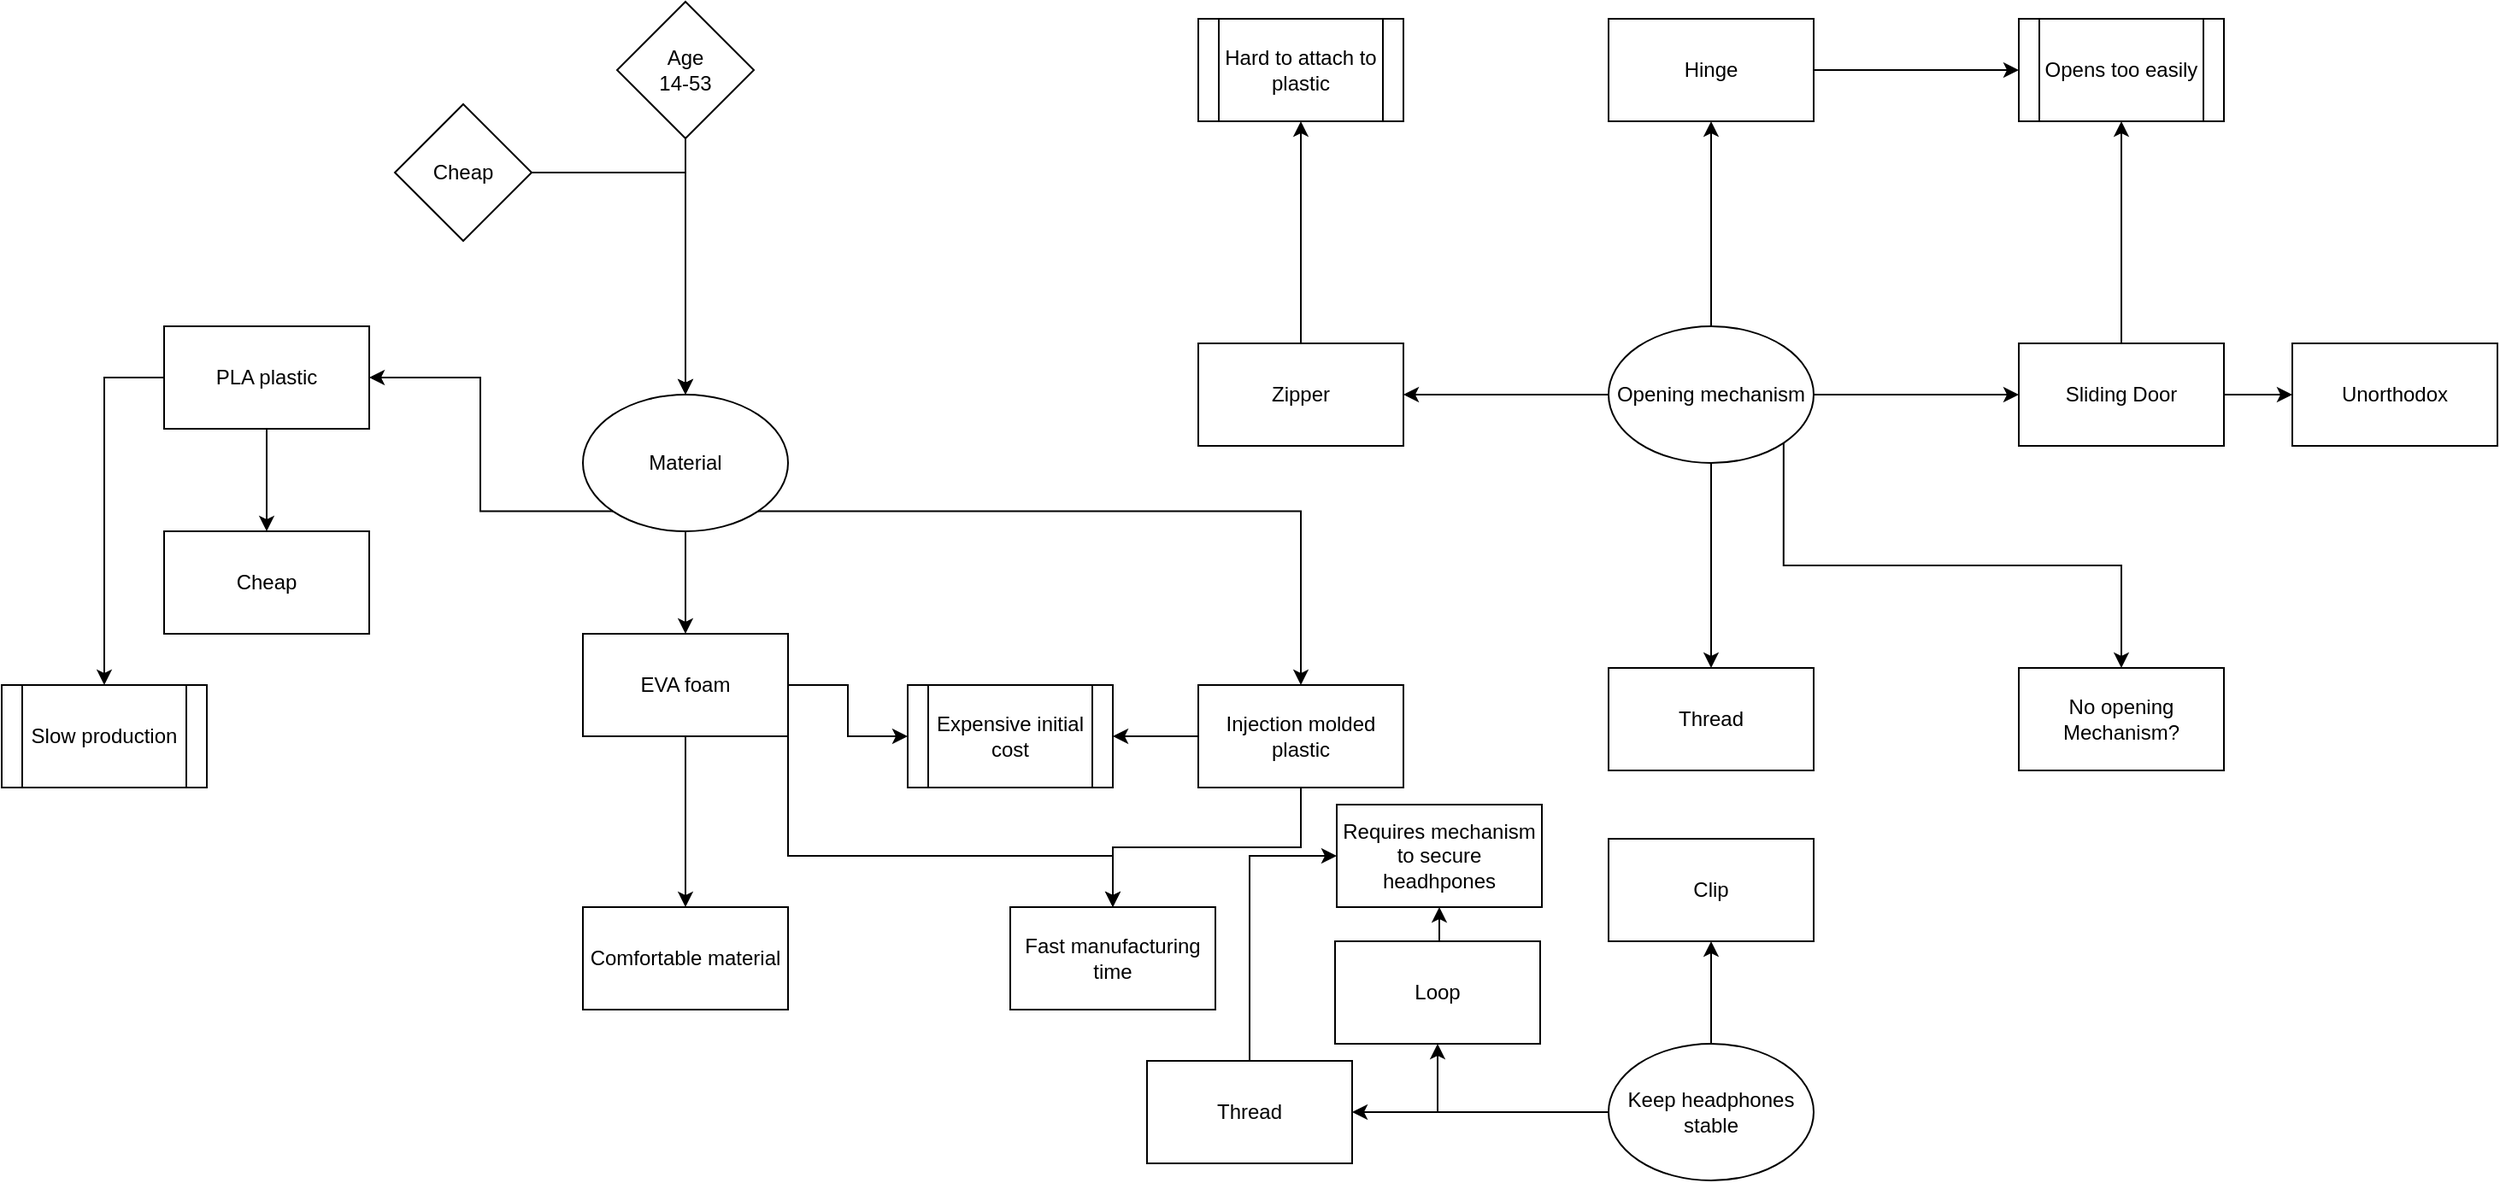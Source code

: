<mxfile version="17.2.4" type="github">
  <diagram id="cJOhvKJvBS71cJmGWxQp" name="Page-1">
    <mxGraphModel dx="2737" dy="995" grid="1" gridSize="10" guides="1" tooltips="1" connect="1" arrows="1" fold="1" page="1" pageScale="1" pageWidth="850" pageHeight="1100" math="0" shadow="0">
      <root>
        <mxCell id="0" />
        <mxCell id="1" parent="0" />
        <mxCell id="LM6-bEIqiH72u2SKWRmv-3" style="edgeStyle=orthogonalEdgeStyle;rounded=0;orthogonalLoop=1;jettySize=auto;html=1;exitX=0;exitY=0.5;exitDx=0;exitDy=0;entryX=1;entryY=0.5;entryDx=0;entryDy=0;" edge="1" parent="1" source="LM6-bEIqiH72u2SKWRmv-1" target="LM6-bEIqiH72u2SKWRmv-2">
          <mxGeometry relative="1" as="geometry" />
        </mxCell>
        <mxCell id="LM6-bEIqiH72u2SKWRmv-5" style="edgeStyle=orthogonalEdgeStyle;rounded=0;orthogonalLoop=1;jettySize=auto;html=1;exitX=0.5;exitY=1;exitDx=0;exitDy=0;" edge="1" parent="1" source="LM6-bEIqiH72u2SKWRmv-1" target="LM6-bEIqiH72u2SKWRmv-4">
          <mxGeometry relative="1" as="geometry" />
        </mxCell>
        <mxCell id="LM6-bEIqiH72u2SKWRmv-7" style="edgeStyle=orthogonalEdgeStyle;rounded=0;orthogonalLoop=1;jettySize=auto;html=1;exitX=1;exitY=0.5;exitDx=0;exitDy=0;" edge="1" parent="1" source="LM6-bEIqiH72u2SKWRmv-1" target="LM6-bEIqiH72u2SKWRmv-6">
          <mxGeometry relative="1" as="geometry" />
        </mxCell>
        <mxCell id="LM6-bEIqiH72u2SKWRmv-9" style="edgeStyle=orthogonalEdgeStyle;rounded=0;orthogonalLoop=1;jettySize=auto;html=1;exitX=0.5;exitY=0;exitDx=0;exitDy=0;" edge="1" parent="1" source="LM6-bEIqiH72u2SKWRmv-1" target="LM6-bEIqiH72u2SKWRmv-8">
          <mxGeometry relative="1" as="geometry" />
        </mxCell>
        <mxCell id="LM6-bEIqiH72u2SKWRmv-21" style="edgeStyle=orthogonalEdgeStyle;rounded=0;orthogonalLoop=1;jettySize=auto;html=1;exitX=1;exitY=1;exitDx=0;exitDy=0;entryX=0.5;entryY=0;entryDx=0;entryDy=0;" edge="1" parent="1" source="LM6-bEIqiH72u2SKWRmv-1" target="LM6-bEIqiH72u2SKWRmv-18">
          <mxGeometry relative="1" as="geometry">
            <Array as="points">
              <mxPoint x="462" y="380" />
              <mxPoint x="660" y="380" />
            </Array>
          </mxGeometry>
        </mxCell>
        <mxCell id="LM6-bEIqiH72u2SKWRmv-1" value="Opening mechanism" style="ellipse;whiteSpace=wrap;html=1;" vertex="1" parent="1">
          <mxGeometry x="360" y="240" width="120" height="80" as="geometry" />
        </mxCell>
        <mxCell id="LM6-bEIqiH72u2SKWRmv-25" style="edgeStyle=orthogonalEdgeStyle;rounded=0;orthogonalLoop=1;jettySize=auto;html=1;exitX=0.5;exitY=0;exitDx=0;exitDy=0;entryX=0.5;entryY=1;entryDx=0;entryDy=0;" edge="1" parent="1" source="LM6-bEIqiH72u2SKWRmv-2" target="LM6-bEIqiH72u2SKWRmv-24">
          <mxGeometry relative="1" as="geometry" />
        </mxCell>
        <mxCell id="LM6-bEIqiH72u2SKWRmv-2" value="Zipper&lt;br&gt;" style="rounded=0;whiteSpace=wrap;html=1;" vertex="1" parent="1">
          <mxGeometry x="120" y="250" width="120" height="60" as="geometry" />
        </mxCell>
        <mxCell id="LM6-bEIqiH72u2SKWRmv-4" value="Thread" style="rounded=0;whiteSpace=wrap;html=1;" vertex="1" parent="1">
          <mxGeometry x="360" y="440" width="120" height="60" as="geometry" />
        </mxCell>
        <mxCell id="LM6-bEIqiH72u2SKWRmv-12" style="edgeStyle=orthogonalEdgeStyle;rounded=0;orthogonalLoop=1;jettySize=auto;html=1;exitX=1;exitY=0.5;exitDx=0;exitDy=0;entryX=0;entryY=0.5;entryDx=0;entryDy=0;" edge="1" parent="1" source="LM6-bEIqiH72u2SKWRmv-6" target="LM6-bEIqiH72u2SKWRmv-11">
          <mxGeometry relative="1" as="geometry" />
        </mxCell>
        <mxCell id="LM6-bEIqiH72u2SKWRmv-13" style="edgeStyle=orthogonalEdgeStyle;rounded=0;orthogonalLoop=1;jettySize=auto;html=1;exitX=0.5;exitY=0;exitDx=0;exitDy=0;entryX=0.5;entryY=1;entryDx=0;entryDy=0;" edge="1" parent="1" source="LM6-bEIqiH72u2SKWRmv-6">
          <mxGeometry relative="1" as="geometry">
            <mxPoint x="660" y="120" as="targetPoint" />
          </mxGeometry>
        </mxCell>
        <mxCell id="LM6-bEIqiH72u2SKWRmv-6" value="Sliding Door" style="rounded=0;whiteSpace=wrap;html=1;" vertex="1" parent="1">
          <mxGeometry x="600" y="250" width="120" height="60" as="geometry" />
        </mxCell>
        <mxCell id="LM6-bEIqiH72u2SKWRmv-14" style="edgeStyle=orthogonalEdgeStyle;rounded=0;orthogonalLoop=1;jettySize=auto;html=1;exitX=1;exitY=0.5;exitDx=0;exitDy=0;" edge="1" parent="1" source="LM6-bEIqiH72u2SKWRmv-8">
          <mxGeometry relative="1" as="geometry">
            <mxPoint x="600" y="90" as="targetPoint" />
          </mxGeometry>
        </mxCell>
        <mxCell id="LM6-bEIqiH72u2SKWRmv-8" value="Hinge" style="rounded=0;whiteSpace=wrap;html=1;" vertex="1" parent="1">
          <mxGeometry x="360" y="60" width="120" height="60" as="geometry" />
        </mxCell>
        <mxCell id="LM6-bEIqiH72u2SKWRmv-11" value="Unorthodox" style="rounded=0;whiteSpace=wrap;html=1;" vertex="1" parent="1">
          <mxGeometry x="760" y="250" width="120" height="60" as="geometry" />
        </mxCell>
        <mxCell id="LM6-bEIqiH72u2SKWRmv-17" value="Opens too easily" style="shape=process;whiteSpace=wrap;html=1;backgroundOutline=1;" vertex="1" parent="1">
          <mxGeometry x="600" y="60" width="120" height="60" as="geometry" />
        </mxCell>
        <mxCell id="LM6-bEIqiH72u2SKWRmv-18" value="No opening Mechanism?" style="rounded=0;whiteSpace=wrap;html=1;" vertex="1" parent="1">
          <mxGeometry x="600" y="440" width="120" height="60" as="geometry" />
        </mxCell>
        <mxCell id="LM6-bEIqiH72u2SKWRmv-24" value="Hard to attach to plastic" style="shape=process;whiteSpace=wrap;html=1;backgroundOutline=1;" vertex="1" parent="1">
          <mxGeometry x="120" y="60" width="120" height="60" as="geometry" />
        </mxCell>
        <mxCell id="LM6-bEIqiH72u2SKWRmv-38" style="edgeStyle=orthogonalEdgeStyle;rounded=0;orthogonalLoop=1;jettySize=auto;html=1;exitX=0;exitY=1;exitDx=0;exitDy=0;" edge="1" parent="1" source="LM6-bEIqiH72u2SKWRmv-26" target="LM6-bEIqiH72u2SKWRmv-34">
          <mxGeometry relative="1" as="geometry">
            <Array as="points">
              <mxPoint x="-300" y="348" />
            </Array>
          </mxGeometry>
        </mxCell>
        <mxCell id="LM6-bEIqiH72u2SKWRmv-40" style="edgeStyle=orthogonalEdgeStyle;rounded=0;orthogonalLoop=1;jettySize=auto;html=1;exitX=1;exitY=1;exitDx=0;exitDy=0;entryX=0.5;entryY=0;entryDx=0;entryDy=0;" edge="1" parent="1" source="LM6-bEIqiH72u2SKWRmv-26" target="LM6-bEIqiH72u2SKWRmv-39">
          <mxGeometry relative="1" as="geometry" />
        </mxCell>
        <mxCell id="LM6-bEIqiH72u2SKWRmv-57" style="edgeStyle=orthogonalEdgeStyle;rounded=0;orthogonalLoop=1;jettySize=auto;html=1;exitX=0.5;exitY=1;exitDx=0;exitDy=0;entryX=0.5;entryY=0;entryDx=0;entryDy=0;" edge="1" parent="1" source="LM6-bEIqiH72u2SKWRmv-26" target="LM6-bEIqiH72u2SKWRmv-35">
          <mxGeometry relative="1" as="geometry" />
        </mxCell>
        <mxCell id="LM6-bEIqiH72u2SKWRmv-26" value="Material" style="ellipse;whiteSpace=wrap;html=1;" vertex="1" parent="1">
          <mxGeometry x="-240" y="280" width="120" height="80" as="geometry" />
        </mxCell>
        <mxCell id="LM6-bEIqiH72u2SKWRmv-30" style="edgeStyle=orthogonalEdgeStyle;rounded=0;orthogonalLoop=1;jettySize=auto;html=1;exitX=0.5;exitY=1;exitDx=0;exitDy=0;entryX=0.5;entryY=0;entryDx=0;entryDy=0;" edge="1" parent="1" source="LM6-bEIqiH72u2SKWRmv-29" target="LM6-bEIqiH72u2SKWRmv-26">
          <mxGeometry relative="1" as="geometry" />
        </mxCell>
        <mxCell id="LM6-bEIqiH72u2SKWRmv-29" value="Age&lt;br&gt;14-53" style="rhombus;whiteSpace=wrap;html=1;" vertex="1" parent="1">
          <mxGeometry x="-220" y="50" width="80" height="80" as="geometry" />
        </mxCell>
        <mxCell id="LM6-bEIqiH72u2SKWRmv-33" style="edgeStyle=orthogonalEdgeStyle;rounded=0;orthogonalLoop=1;jettySize=auto;html=1;exitX=1;exitY=0.5;exitDx=0;exitDy=0;entryX=0.5;entryY=0;entryDx=0;entryDy=0;" edge="1" parent="1" source="LM6-bEIqiH72u2SKWRmv-31" target="LM6-bEIqiH72u2SKWRmv-26">
          <mxGeometry relative="1" as="geometry" />
        </mxCell>
        <mxCell id="LM6-bEIqiH72u2SKWRmv-31" value="Cheap&lt;br&gt;" style="rhombus;whiteSpace=wrap;html=1;" vertex="1" parent="1">
          <mxGeometry x="-350" y="110" width="80" height="80" as="geometry" />
        </mxCell>
        <mxCell id="LM6-bEIqiH72u2SKWRmv-47" style="edgeStyle=orthogonalEdgeStyle;rounded=0;orthogonalLoop=1;jettySize=auto;html=1;exitX=0;exitY=0.5;exitDx=0;exitDy=0;entryX=0.5;entryY=0;entryDx=0;entryDy=0;" edge="1" parent="1" source="LM6-bEIqiH72u2SKWRmv-34" target="LM6-bEIqiH72u2SKWRmv-45">
          <mxGeometry relative="1" as="geometry" />
        </mxCell>
        <mxCell id="LM6-bEIqiH72u2SKWRmv-49" style="edgeStyle=orthogonalEdgeStyle;rounded=0;orthogonalLoop=1;jettySize=auto;html=1;exitX=0.5;exitY=1;exitDx=0;exitDy=0;" edge="1" parent="1" source="LM6-bEIqiH72u2SKWRmv-34" target="LM6-bEIqiH72u2SKWRmv-48">
          <mxGeometry relative="1" as="geometry" />
        </mxCell>
        <mxCell id="LM6-bEIqiH72u2SKWRmv-34" value="PLA plastic" style="rounded=0;whiteSpace=wrap;html=1;" vertex="1" parent="1">
          <mxGeometry x="-485" y="240" width="120" height="60" as="geometry" />
        </mxCell>
        <mxCell id="LM6-bEIqiH72u2SKWRmv-51" style="edgeStyle=orthogonalEdgeStyle;rounded=0;orthogonalLoop=1;jettySize=auto;html=1;exitX=0.5;exitY=1;exitDx=0;exitDy=0;" edge="1" parent="1" source="LM6-bEIqiH72u2SKWRmv-35" target="LM6-bEIqiH72u2SKWRmv-50">
          <mxGeometry relative="1" as="geometry" />
        </mxCell>
        <mxCell id="LM6-bEIqiH72u2SKWRmv-58" style="edgeStyle=orthogonalEdgeStyle;rounded=0;orthogonalLoop=1;jettySize=auto;html=1;exitX=1;exitY=1;exitDx=0;exitDy=0;" edge="1" parent="1" source="LM6-bEIqiH72u2SKWRmv-35">
          <mxGeometry relative="1" as="geometry">
            <mxPoint x="70" y="580" as="targetPoint" />
            <Array as="points">
              <mxPoint x="-120" y="550" />
              <mxPoint x="70" y="550" />
            </Array>
          </mxGeometry>
        </mxCell>
        <mxCell id="LM6-bEIqiH72u2SKWRmv-59" style="edgeStyle=orthogonalEdgeStyle;rounded=0;orthogonalLoop=1;jettySize=auto;html=1;exitX=1;exitY=0.5;exitDx=0;exitDy=0;entryX=0;entryY=0.5;entryDx=0;entryDy=0;" edge="1" parent="1" source="LM6-bEIqiH72u2SKWRmv-35" target="LM6-bEIqiH72u2SKWRmv-42">
          <mxGeometry relative="1" as="geometry" />
        </mxCell>
        <mxCell id="LM6-bEIqiH72u2SKWRmv-35" value="EVA foam" style="rounded=0;whiteSpace=wrap;html=1;" vertex="1" parent="1">
          <mxGeometry x="-240" y="420" width="120" height="60" as="geometry" />
        </mxCell>
        <mxCell id="LM6-bEIqiH72u2SKWRmv-53" style="edgeStyle=orthogonalEdgeStyle;rounded=0;orthogonalLoop=1;jettySize=auto;html=1;exitX=0.5;exitY=1;exitDx=0;exitDy=0;entryX=0.5;entryY=0;entryDx=0;entryDy=0;" edge="1" parent="1" source="LM6-bEIqiH72u2SKWRmv-39" target="LM6-bEIqiH72u2SKWRmv-52">
          <mxGeometry relative="1" as="geometry" />
        </mxCell>
        <mxCell id="LM6-bEIqiH72u2SKWRmv-60" style="edgeStyle=orthogonalEdgeStyle;rounded=0;orthogonalLoop=1;jettySize=auto;html=1;exitX=0;exitY=0.5;exitDx=0;exitDy=0;entryX=1;entryY=0.5;entryDx=0;entryDy=0;" edge="1" parent="1" source="LM6-bEIqiH72u2SKWRmv-39" target="LM6-bEIqiH72u2SKWRmv-42">
          <mxGeometry relative="1" as="geometry" />
        </mxCell>
        <mxCell id="LM6-bEIqiH72u2SKWRmv-39" value="Injection molded plastic" style="rounded=0;whiteSpace=wrap;html=1;" vertex="1" parent="1">
          <mxGeometry x="120" y="450" width="120" height="60" as="geometry" />
        </mxCell>
        <mxCell id="LM6-bEIqiH72u2SKWRmv-42" value="Expensive initial cost" style="shape=process;whiteSpace=wrap;html=1;backgroundOutline=1;" vertex="1" parent="1">
          <mxGeometry x="-50" y="450" width="120" height="60" as="geometry" />
        </mxCell>
        <mxCell id="LM6-bEIqiH72u2SKWRmv-45" value="Slow production" style="shape=process;whiteSpace=wrap;html=1;backgroundOutline=1;" vertex="1" parent="1">
          <mxGeometry x="-580" y="450" width="120" height="60" as="geometry" />
        </mxCell>
        <mxCell id="LM6-bEIqiH72u2SKWRmv-48" value="Cheap" style="rounded=0;whiteSpace=wrap;html=1;" vertex="1" parent="1">
          <mxGeometry x="-485" y="360" width="120" height="60" as="geometry" />
        </mxCell>
        <mxCell id="LM6-bEIqiH72u2SKWRmv-50" value="Comfortable material" style="rounded=0;whiteSpace=wrap;html=1;" vertex="1" parent="1">
          <mxGeometry x="-240" y="580" width="120" height="60" as="geometry" />
        </mxCell>
        <mxCell id="LM6-bEIqiH72u2SKWRmv-52" value="Fast manufacturing time" style="rounded=0;whiteSpace=wrap;html=1;" vertex="1" parent="1">
          <mxGeometry x="10" y="580" width="120" height="60" as="geometry" />
        </mxCell>
        <mxCell id="LM6-bEIqiH72u2SKWRmv-64" style="edgeStyle=orthogonalEdgeStyle;rounded=0;orthogonalLoop=1;jettySize=auto;html=1;exitX=0.5;exitY=0;exitDx=0;exitDy=0;" edge="1" parent="1" source="LM6-bEIqiH72u2SKWRmv-61" target="LM6-bEIqiH72u2SKWRmv-63">
          <mxGeometry relative="1" as="geometry" />
        </mxCell>
        <mxCell id="LM6-bEIqiH72u2SKWRmv-66" style="edgeStyle=orthogonalEdgeStyle;rounded=0;orthogonalLoop=1;jettySize=auto;html=1;exitX=0;exitY=0.5;exitDx=0;exitDy=0;entryX=0.5;entryY=1;entryDx=0;entryDy=0;" edge="1" parent="1" source="LM6-bEIqiH72u2SKWRmv-61" target="LM6-bEIqiH72u2SKWRmv-65">
          <mxGeometry relative="1" as="geometry" />
        </mxCell>
        <mxCell id="LM6-bEIqiH72u2SKWRmv-72" style="edgeStyle=orthogonalEdgeStyle;rounded=0;orthogonalLoop=1;jettySize=auto;html=1;exitX=0;exitY=0.5;exitDx=0;exitDy=0;entryX=1;entryY=0.5;entryDx=0;entryDy=0;" edge="1" parent="1" source="LM6-bEIqiH72u2SKWRmv-61" target="LM6-bEIqiH72u2SKWRmv-69">
          <mxGeometry relative="1" as="geometry" />
        </mxCell>
        <mxCell id="LM6-bEIqiH72u2SKWRmv-61" value="Keep headphones stable" style="ellipse;whiteSpace=wrap;html=1;" vertex="1" parent="1">
          <mxGeometry x="360" y="660" width="120" height="80" as="geometry" />
        </mxCell>
        <mxCell id="LM6-bEIqiH72u2SKWRmv-63" value="Clip" style="rounded=0;whiteSpace=wrap;html=1;" vertex="1" parent="1">
          <mxGeometry x="360" y="540" width="120" height="60" as="geometry" />
        </mxCell>
        <mxCell id="LM6-bEIqiH72u2SKWRmv-68" style="edgeStyle=orthogonalEdgeStyle;rounded=0;orthogonalLoop=1;jettySize=auto;html=1;exitX=0.5;exitY=0;exitDx=0;exitDy=0;entryX=0.5;entryY=1;entryDx=0;entryDy=0;" edge="1" parent="1" source="LM6-bEIqiH72u2SKWRmv-65" target="LM6-bEIqiH72u2SKWRmv-67">
          <mxGeometry relative="1" as="geometry" />
        </mxCell>
        <mxCell id="LM6-bEIqiH72u2SKWRmv-65" value="Loop" style="rounded=0;whiteSpace=wrap;html=1;" vertex="1" parent="1">
          <mxGeometry x="200" y="600" width="120" height="60" as="geometry" />
        </mxCell>
        <mxCell id="LM6-bEIqiH72u2SKWRmv-67" value="Requires mechanism to secure headhpones" style="rounded=0;whiteSpace=wrap;html=1;" vertex="1" parent="1">
          <mxGeometry x="201" y="520" width="120" height="60" as="geometry" />
        </mxCell>
        <mxCell id="LM6-bEIqiH72u2SKWRmv-73" style="edgeStyle=orthogonalEdgeStyle;rounded=0;orthogonalLoop=1;jettySize=auto;html=1;exitX=0.5;exitY=0;exitDx=0;exitDy=0;entryX=0;entryY=0.5;entryDx=0;entryDy=0;" edge="1" parent="1" source="LM6-bEIqiH72u2SKWRmv-69" target="LM6-bEIqiH72u2SKWRmv-67">
          <mxGeometry relative="1" as="geometry" />
        </mxCell>
        <mxCell id="LM6-bEIqiH72u2SKWRmv-69" value="Thread" style="rounded=0;whiteSpace=wrap;html=1;" vertex="1" parent="1">
          <mxGeometry x="90" y="670" width="120" height="60" as="geometry" />
        </mxCell>
      </root>
    </mxGraphModel>
  </diagram>
</mxfile>
